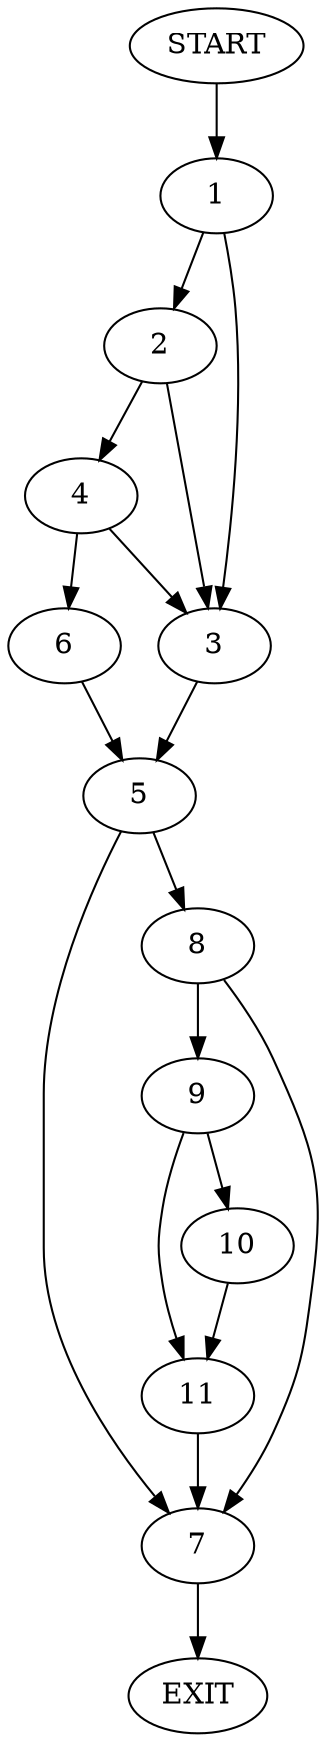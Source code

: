 digraph {
0 [label="START"]
12 [label="EXIT"]
0 -> 1
1 -> 2
1 -> 3
2 -> 4
2 -> 3
3 -> 5
4 -> 3
4 -> 6
6 -> 5
5 -> 7
5 -> 8
7 -> 12
8 -> 9
8 -> 7
9 -> 10
9 -> 11
10 -> 11
11 -> 7
}
